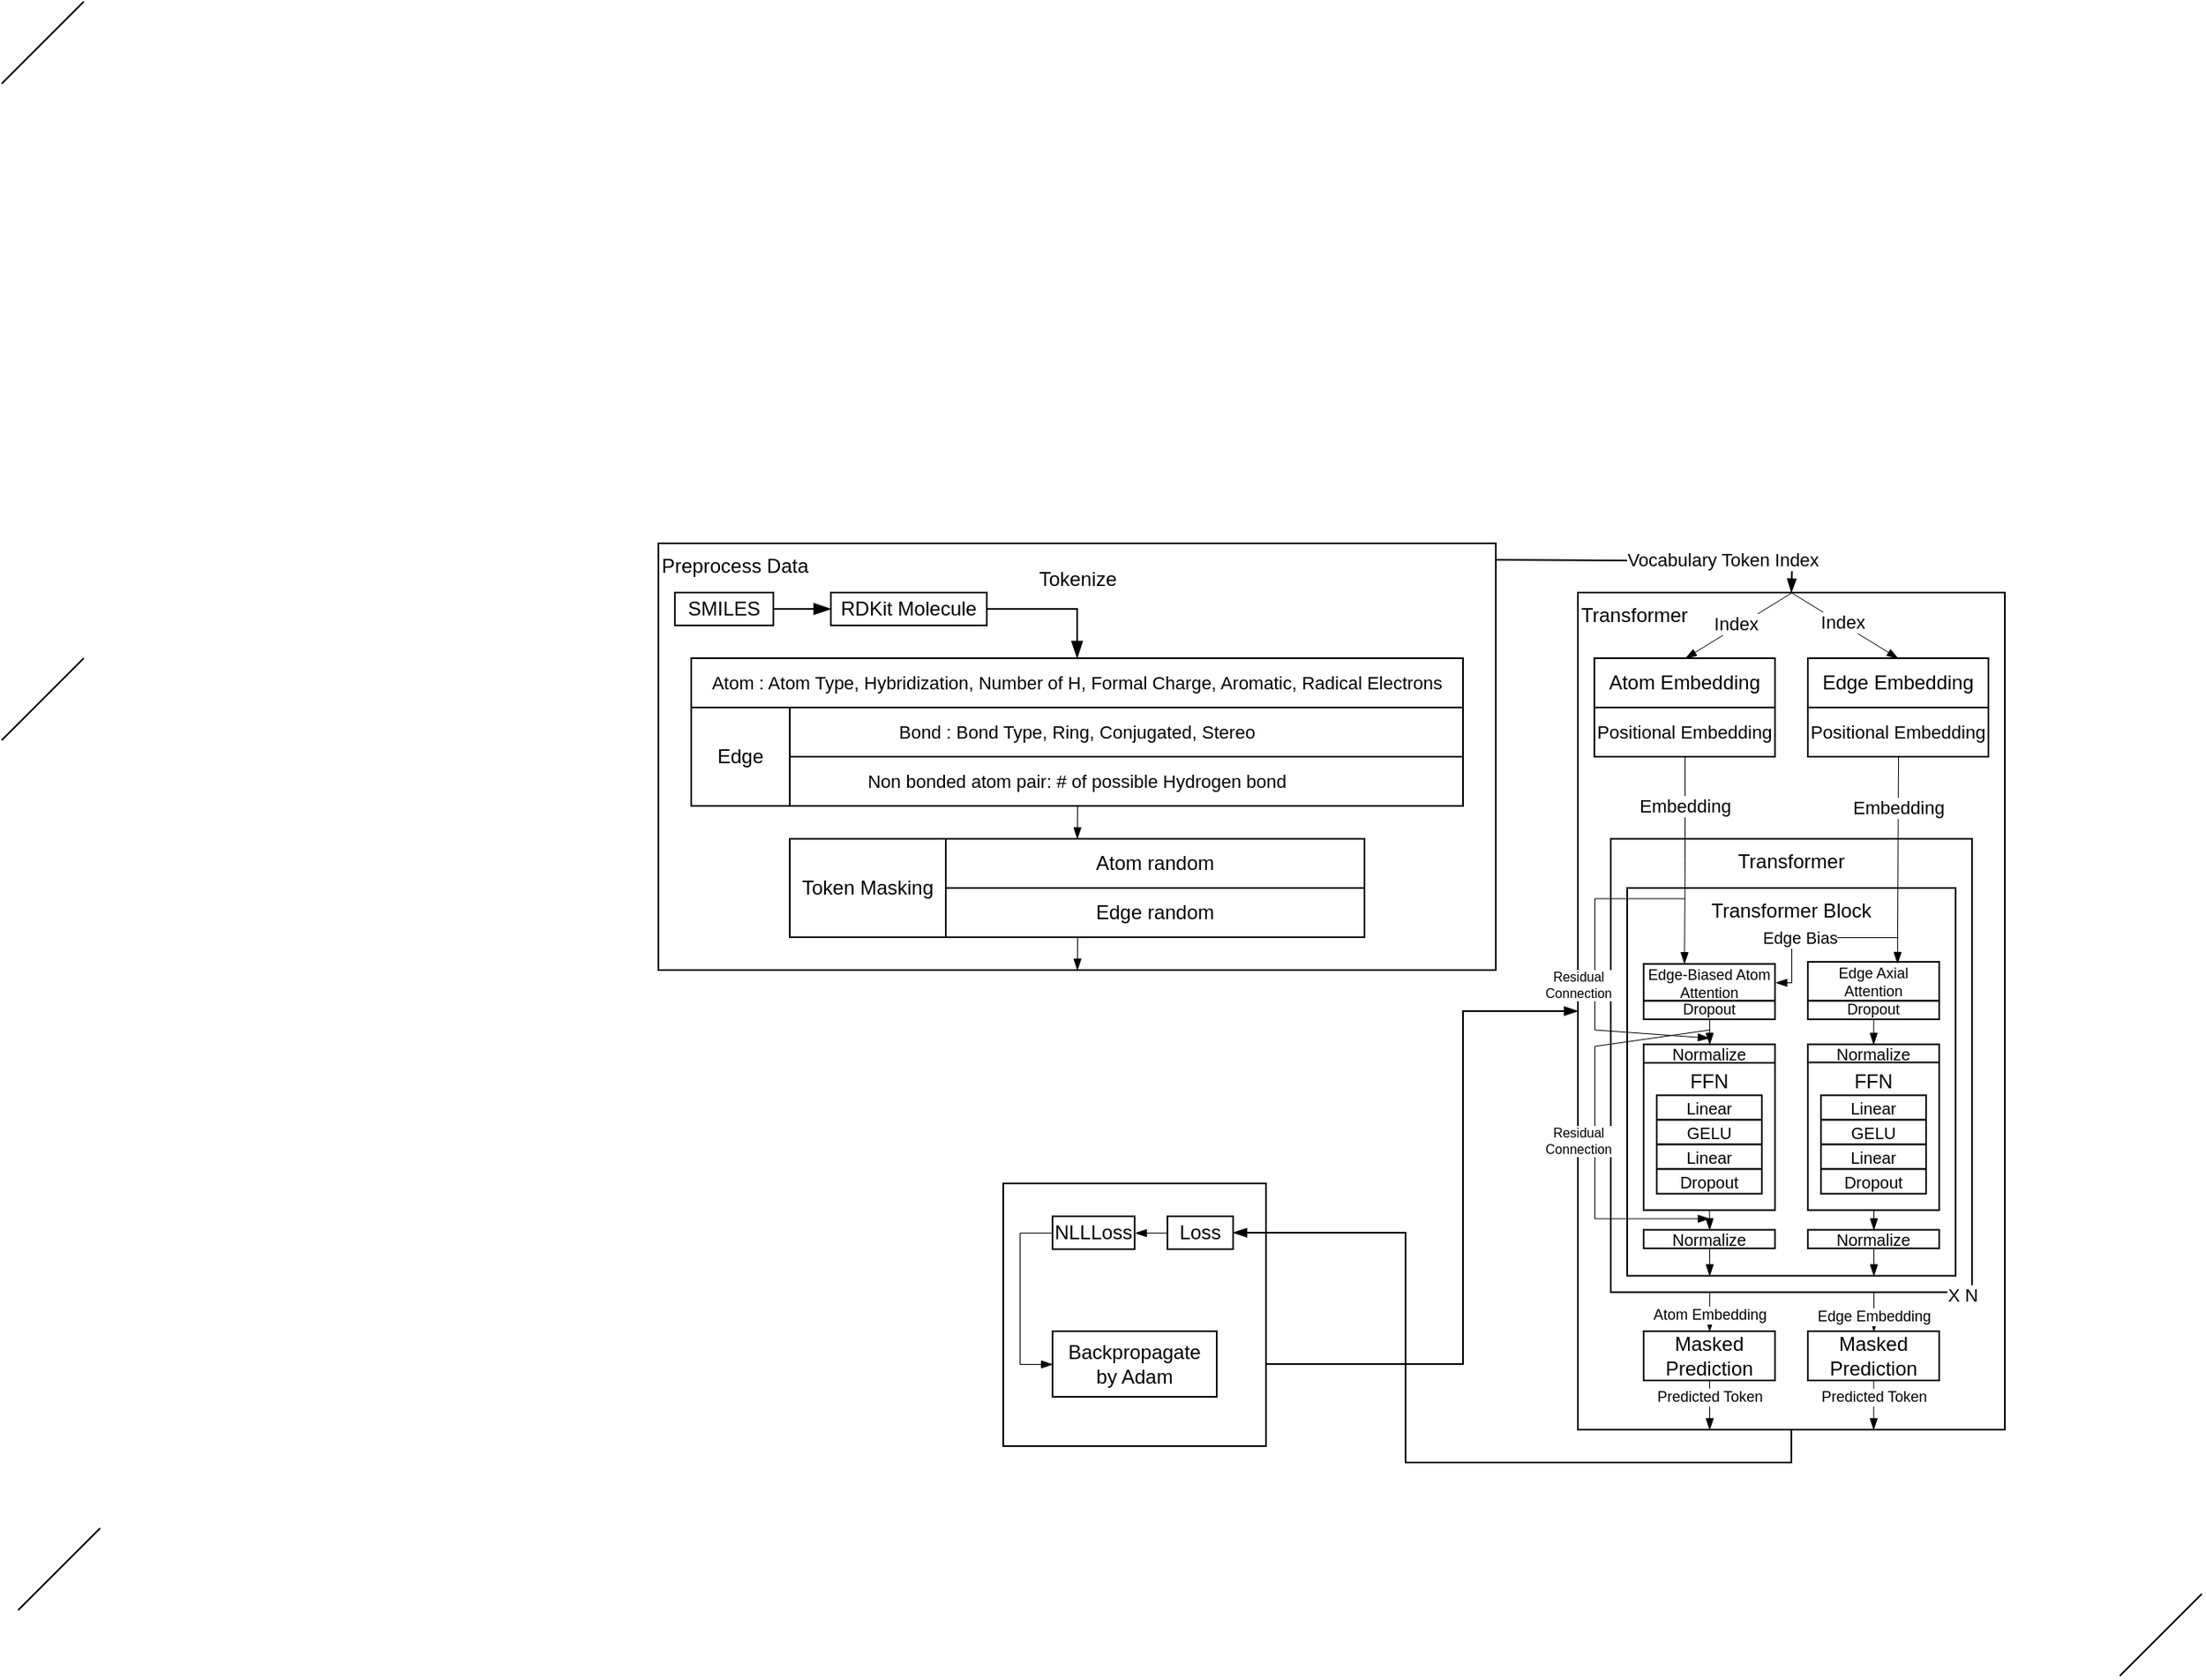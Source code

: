 <mxfile version="24.4.10" type="github">
  <diagram name="Page-1" id="P_324fa_6yjke-Muh9tB">
    <mxGraphModel dx="1804" dy="1718" grid="1" gridSize="10" guides="1" tooltips="1" connect="1" arrows="1" fold="1" page="1" pageScale="1" pageWidth="850" pageHeight="1100" math="0" shadow="0">
      <root>
        <mxCell id="0" />
        <mxCell id="1" parent="0" />
        <mxCell id="LlWjDGCFj3o7en6xaWXe-5" value="Transformer" style="rounded=0;whiteSpace=wrap;html=1;align=left;verticalAlign=top;horizontal=1;" parent="1" vertex="1">
          <mxGeometry x="600" y="250" width="260" height="510" as="geometry" />
        </mxCell>
        <mxCell id="F4dPGGiIWAzUhIJDrd0Z-77" style="rounded=0;orthogonalLoop=1;jettySize=auto;html=1;exitX=0.5;exitY=0;exitDx=0;exitDy=0;entryX=0.5;entryY=0;entryDx=0;entryDy=0;endArrow=blockThin;endFill=1;strokeWidth=0.5;" parent="1" source="LlWjDGCFj3o7en6xaWXe-5" target="F4dPGGiIWAzUhIJDrd0Z-75" edge="1">
          <mxGeometry relative="1" as="geometry" />
        </mxCell>
        <mxCell id="u_fP44PUVlHmzvpXEfDr-6" value="Index" style="edgeLabel;html=1;align=center;verticalAlign=middle;resizable=0;points=[];" parent="F4dPGGiIWAzUhIJDrd0Z-77" vertex="1" connectable="0">
          <mxGeometry x="-0.057" y="1" relative="1" as="geometry">
            <mxPoint as="offset" />
          </mxGeometry>
        </mxCell>
        <mxCell id="F4dPGGiIWAzUhIJDrd0Z-72" style="rounded=0;orthogonalLoop=1;jettySize=auto;html=1;entryX=0.5;entryY=0;entryDx=0;entryDy=0;edgeStyle=orthogonalEdgeStyle;elbow=vertical;endArrow=blockThin;endFill=1;" parent="1" edge="1">
          <mxGeometry relative="1" as="geometry">
            <mxPoint x="540" y="230" as="sourcePoint" />
            <mxPoint x="730" y="250" as="targetPoint" />
          </mxGeometry>
        </mxCell>
        <mxCell id="F4dPGGiIWAzUhIJDrd0Z-80" value="Vocabulary Token Index" style="edgeLabel;html=1;align=center;verticalAlign=middle;resizable=0;points=[];" parent="F4dPGGiIWAzUhIJDrd0Z-72" vertex="1" connectable="0">
          <mxGeometry x="0.405" relative="1" as="geometry">
            <mxPoint as="offset" />
          </mxGeometry>
        </mxCell>
        <mxCell id="F4dPGGiIWAzUhIJDrd0Z-76" style="rounded=0;orthogonalLoop=1;jettySize=auto;html=1;exitX=0.5;exitY=0;exitDx=0;exitDy=0;entryX=0.5;entryY=0;entryDx=0;entryDy=0;endArrow=blockThin;endFill=1;strokeWidth=0.5;" parent="1" source="LlWjDGCFj3o7en6xaWXe-5" target="F4dPGGiIWAzUhIJDrd0Z-74" edge="1">
          <mxGeometry relative="1" as="geometry" />
        </mxCell>
        <mxCell id="u_fP44PUVlHmzvpXEfDr-5" value="Index" style="edgeLabel;html=1;align=center;verticalAlign=middle;resizable=0;points=[];" parent="F4dPGGiIWAzUhIJDrd0Z-76" vertex="1" connectable="0">
          <mxGeometry x="0.008" y="-2" relative="1" as="geometry">
            <mxPoint as="offset" />
          </mxGeometry>
        </mxCell>
        <mxCell id="F4dPGGiIWAzUhIJDrd0Z-111" value="Masked Prediction" style="rounded=0;whiteSpace=wrap;html=1;" parent="1" vertex="1">
          <mxGeometry x="640" y="700" width="80" height="30" as="geometry" />
        </mxCell>
        <mxCell id="F4dPGGiIWAzUhIJDrd0Z-114" style="rounded=0;orthogonalLoop=1;jettySize=auto;html=1;exitX=0.5;exitY=1;exitDx=0;exitDy=0;endArrow=blockThin;endFill=1;strokeWidth=0.5;" parent="1" source="F4dPGGiIWAzUhIJDrd0Z-111" edge="1">
          <mxGeometry relative="1" as="geometry">
            <mxPoint x="680" y="760" as="targetPoint" />
            <mxPoint x="733.1" y="720" as="sourcePoint" />
          </mxGeometry>
        </mxCell>
        <mxCell id="F4dPGGiIWAzUhIJDrd0Z-115" value="Predicted Token" style="edgeLabel;html=1;align=center;verticalAlign=middle;resizable=0;points=[];fontSize=9;" parent="F4dPGGiIWAzUhIJDrd0Z-114" vertex="1" connectable="0">
          <mxGeometry x="0.512" y="-1" relative="1" as="geometry">
            <mxPoint x="1" y="-13" as="offset" />
          </mxGeometry>
        </mxCell>
        <mxCell id="F4dPGGiIWAzUhIJDrd0Z-155" style="edgeStyle=orthogonalEdgeStyle;rounded=0;orthogonalLoop=1;jettySize=auto;html=1;exitX=1;exitY=0.5;exitDx=0;exitDy=0;entryX=0;entryY=0.5;entryDx=0;entryDy=0;endArrow=blockThin;endFill=1;" parent="1" source="F4dPGGiIWAzUhIJDrd0Z-135" target="LlWjDGCFj3o7en6xaWXe-5" edge="1">
          <mxGeometry relative="1" as="geometry">
            <Array as="points">
              <mxPoint x="530" y="720" />
              <mxPoint x="530" y="505" />
            </Array>
          </mxGeometry>
        </mxCell>
        <mxCell id="u_fP44PUVlHmzvpXEfDr-1" value="" style="endArrow=none;html=1;rounded=0;" parent="1" edge="1">
          <mxGeometry width="50" height="50" relative="1" as="geometry">
            <mxPoint x="-360" y="340" as="sourcePoint" />
            <mxPoint x="-310" y="290" as="targetPoint" />
          </mxGeometry>
        </mxCell>
        <mxCell id="0XjlEa74hseHehuqs5fu-1" value="" style="group;fontSize=10;" parent="1" vertex="1" connectable="0">
          <mxGeometry x="610" y="390" width="230" height="290" as="geometry" />
        </mxCell>
        <mxCell id="F4dPGGiIWAzUhIJDrd0Z-89" value="Transformer" style="rounded=0;whiteSpace=wrap;html=1;verticalAlign=top;align=center;" parent="0XjlEa74hseHehuqs5fu-1" vertex="1">
          <mxGeometry x="10" y="10" width="220" height="276.25" as="geometry" />
        </mxCell>
        <mxCell id="F4dPGGiIWAzUhIJDrd0Z-91" value="Transformer Block" style="rounded=0;whiteSpace=wrap;html=1;verticalAlign=top;" parent="0XjlEa74hseHehuqs5fu-1" vertex="1">
          <mxGeometry x="20" y="40" width="200" height="236.25" as="geometry" />
        </mxCell>
        <mxCell id="F4dPGGiIWAzUhIJDrd0Z-101" style="rounded=0;orthogonalLoop=1;jettySize=auto;html=1;exitX=0.5;exitY=1;exitDx=0;exitDy=0;endArrow=blockThin;endFill=1;strokeWidth=0.5;entryX=0.5;entryY=0;entryDx=0;entryDy=0;" parent="0XjlEa74hseHehuqs5fu-1" source="F4dPGGiIWAzUhIJDrd0Z-93" target="0XjlEa74hseHehuqs5fu-7" edge="1">
          <mxGeometry relative="1" as="geometry">
            <mxPoint x="70" y="136.25" as="targetPoint" />
          </mxGeometry>
        </mxCell>
        <mxCell id="F4dPGGiIWAzUhIJDrd0Z-99" value="" style="group" parent="0XjlEa74hseHehuqs5fu-1" vertex="1" connectable="0">
          <mxGeometry x="30" y="146.25" width="80" height="110" as="geometry" />
        </mxCell>
        <mxCell id="F4dPGGiIWAzUhIJDrd0Z-84" value="FFN" style="rounded=0;whiteSpace=wrap;html=1;horizontal=1;verticalAlign=top;spacing=0;" parent="F4dPGGiIWAzUhIJDrd0Z-99" vertex="1">
          <mxGeometry width="80" height="90" as="geometry" />
        </mxCell>
        <mxCell id="F4dPGGiIWAzUhIJDrd0Z-94" value="Linear" style="rounded=0;whiteSpace=wrap;html=1;fontSize=10;" parent="F4dPGGiIWAzUhIJDrd0Z-99" vertex="1">
          <mxGeometry x="8" y="20" width="64" height="15" as="geometry" />
        </mxCell>
        <mxCell id="F4dPGGiIWAzUhIJDrd0Z-95" value="GELU" style="rounded=0;whiteSpace=wrap;html=1;fontSize=10;" parent="F4dPGGiIWAzUhIJDrd0Z-99" vertex="1">
          <mxGeometry x="8" y="35" width="64" height="15" as="geometry" />
        </mxCell>
        <mxCell id="F4dPGGiIWAzUhIJDrd0Z-96" value="Linear" style="rounded=0;whiteSpace=wrap;html=1;fontSize=10;" parent="F4dPGGiIWAzUhIJDrd0Z-99" vertex="1">
          <mxGeometry x="8" y="50" width="64" height="15" as="geometry" />
        </mxCell>
        <mxCell id="F4dPGGiIWAzUhIJDrd0Z-97" value="Dropout" style="rounded=0;whiteSpace=wrap;html=1;fontSize=10;" parent="F4dPGGiIWAzUhIJDrd0Z-99" vertex="1">
          <mxGeometry x="8" y="65" width="64" height="15" as="geometry" />
        </mxCell>
        <mxCell id="0XjlEa74hseHehuqs5fu-44" style="rounded=0;orthogonalLoop=1;jettySize=auto;html=1;exitX=0.5;exitY=1;exitDx=0;exitDy=0;endArrow=blockThin;endFill=1;strokeWidth=0.5;entryX=0.5;entryY=0;entryDx=0;entryDy=0;" parent="F4dPGGiIWAzUhIJDrd0Z-99" target="0XjlEa74hseHehuqs5fu-38" edge="1">
          <mxGeometry relative="1" as="geometry">
            <mxPoint x="39.83" y="105" as="targetPoint" />
            <mxPoint x="39.83" y="90" as="sourcePoint" />
          </mxGeometry>
        </mxCell>
        <mxCell id="F4dPGGiIWAzUhIJDrd0Z-107" value="" style="endArrow=blockThin;html=1;rounded=0;strokeWidth=0.5;endFill=1;" parent="0XjlEa74hseHehuqs5fu-1" edge="1">
          <mxGeometry width="50" height="50" relative="1" as="geometry">
            <mxPoint x="55" y="46.25" as="sourcePoint" />
            <mxPoint x="70" y="131.25" as="targetPoint" />
            <Array as="points">
              <mxPoint y="46.25" />
              <mxPoint y="126.25" />
            </Array>
          </mxGeometry>
        </mxCell>
        <mxCell id="F4dPGGiIWAzUhIJDrd0Z-110" value="Residual&lt;div style=&quot;font-size: 8px;&quot;&gt;Connection&lt;/div&gt;" style="edgeLabel;html=1;align=center;verticalAlign=middle;resizable=0;points=[];fontSize=8;" parent="F4dPGGiIWAzUhIJDrd0Z-107" vertex="1" connectable="0">
          <mxGeometry relative="1" as="geometry">
            <mxPoint x="-10" y="5" as="offset" />
          </mxGeometry>
        </mxCell>
        <mxCell id="F4dPGGiIWAzUhIJDrd0Z-108" value="" style="endArrow=none;html=1;rounded=0;entryX=1;entryY=1;entryDx=0;entryDy=0;exitX=0.941;exitY=1.015;exitDx=0;exitDy=0;exitPerimeter=0;elbow=vertical;" parent="0XjlEa74hseHehuqs5fu-1" source="F4dPGGiIWAzUhIJDrd0Z-89" target="F4dPGGiIWAzUhIJDrd0Z-89" edge="1">
          <mxGeometry width="50" height="50" relative="1" as="geometry">
            <mxPoint x="150" y="266.25" as="sourcePoint" />
            <mxPoint x="160" y="266.25" as="targetPoint" />
          </mxGeometry>
        </mxCell>
        <mxCell id="F4dPGGiIWAzUhIJDrd0Z-109" value="X N " style="edgeLabel;html=1;align=center;verticalAlign=middle;resizable=0;points=[];" parent="F4dPGGiIWAzUhIJDrd0Z-108" vertex="1" connectable="0">
          <mxGeometry x="0.102" y="1" relative="1" as="geometry">
            <mxPoint y="1" as="offset" />
          </mxGeometry>
        </mxCell>
        <mxCell id="0XjlEa74hseHehuqs5fu-7" value="Normalize" style="rounded=0;whiteSpace=wrap;html=1;fontSize=10;" parent="0XjlEa74hseHehuqs5fu-1" vertex="1">
          <mxGeometry x="30" y="135.25" width="80" height="11.25" as="geometry" />
        </mxCell>
        <mxCell id="F4dPGGiIWAzUhIJDrd0Z-83" value="Edge-Biased Atom Attention" style="rounded=0;whiteSpace=wrap;html=1;fontSize=9;" parent="0XjlEa74hseHehuqs5fu-1" vertex="1">
          <mxGeometry x="30" y="86.25" width="80" height="22.5" as="geometry" />
        </mxCell>
        <mxCell id="0XjlEa74hseHehuqs5fu-30" value="Normalize" style="rounded=0;whiteSpace=wrap;html=1;fontSize=10;" parent="0XjlEa74hseHehuqs5fu-1" vertex="1">
          <mxGeometry x="130" y="135.25" width="80" height="11.25" as="geometry" />
        </mxCell>
        <mxCell id="0XjlEa74hseHehuqs5fu-31" value="Edge Axial Attention" style="rounded=0;whiteSpace=wrap;html=1;fontSize=9;" parent="0XjlEa74hseHehuqs5fu-1" vertex="1">
          <mxGeometry x="130" y="85" width="80" height="23.75" as="geometry" />
        </mxCell>
        <mxCell id="F4dPGGiIWAzUhIJDrd0Z-93" value="&lt;font style=&quot;font-size: 9px;&quot;&gt;Dropout&lt;/font&gt;" style="rounded=0;whiteSpace=wrap;html=1;fontSize=9;" parent="0XjlEa74hseHehuqs5fu-1" vertex="1">
          <mxGeometry x="30" y="108.75" width="80" height="11.25" as="geometry" />
        </mxCell>
        <mxCell id="0XjlEa74hseHehuqs5fu-28" value="&lt;font style=&quot;font-size: 9px;&quot;&gt;Dropout&lt;/font&gt;" style="rounded=0;whiteSpace=wrap;html=1;fontSize=9;" parent="0XjlEa74hseHehuqs5fu-1" vertex="1">
          <mxGeometry x="130" y="108.75" width="80" height="11.25" as="geometry" />
        </mxCell>
        <mxCell id="0XjlEa74hseHehuqs5fu-32" style="rounded=0;orthogonalLoop=1;jettySize=auto;html=1;exitX=0.5;exitY=1;exitDx=0;exitDy=0;endArrow=blockThin;endFill=1;strokeWidth=0.5;entryX=0.5;entryY=0;entryDx=0;entryDy=0;" parent="0XjlEa74hseHehuqs5fu-1" edge="1">
          <mxGeometry relative="1" as="geometry">
            <mxPoint x="169.86" y="135.25" as="targetPoint" />
            <mxPoint x="169.86" y="120.25" as="sourcePoint" />
          </mxGeometry>
        </mxCell>
        <mxCell id="0XjlEa74hseHehuqs5fu-33" value="FFN" style="rounded=0;whiteSpace=wrap;html=1;horizontal=1;verticalAlign=top;spacing=0;" parent="0XjlEa74hseHehuqs5fu-1" vertex="1">
          <mxGeometry x="130" y="146.25" width="80" height="90" as="geometry" />
        </mxCell>
        <mxCell id="0XjlEa74hseHehuqs5fu-34" value="Linear" style="rounded=0;whiteSpace=wrap;html=1;fontSize=10;" parent="0XjlEa74hseHehuqs5fu-1" vertex="1">
          <mxGeometry x="138" y="166.25" width="64" height="15" as="geometry" />
        </mxCell>
        <mxCell id="0XjlEa74hseHehuqs5fu-35" value="GELU" style="rounded=0;whiteSpace=wrap;html=1;fontSize=10;" parent="0XjlEa74hseHehuqs5fu-1" vertex="1">
          <mxGeometry x="138" y="181.25" width="64" height="15" as="geometry" />
        </mxCell>
        <mxCell id="0XjlEa74hseHehuqs5fu-36" value="Linear" style="rounded=0;whiteSpace=wrap;html=1;fontSize=10;" parent="0XjlEa74hseHehuqs5fu-1" vertex="1">
          <mxGeometry x="138" y="196.25" width="64" height="15" as="geometry" />
        </mxCell>
        <mxCell id="0XjlEa74hseHehuqs5fu-37" value="Dropout" style="rounded=0;whiteSpace=wrap;html=1;fontSize=10;" parent="0XjlEa74hseHehuqs5fu-1" vertex="1">
          <mxGeometry x="138" y="211.25" width="64" height="15" as="geometry" />
        </mxCell>
        <mxCell id="9KH1vrLpP3_13wrlwsjQ-2" style="edgeStyle=orthogonalEdgeStyle;rounded=0;orthogonalLoop=1;jettySize=auto;html=1;exitX=0.5;exitY=1;exitDx=0;exitDy=0;entryX=0.25;entryY=1;entryDx=0;entryDy=0;strokeWidth=0.5;endArrow=blockThin;endFill=1;" parent="0XjlEa74hseHehuqs5fu-1" source="0XjlEa74hseHehuqs5fu-38" target="F4dPGGiIWAzUhIJDrd0Z-91" edge="1">
          <mxGeometry relative="1" as="geometry" />
        </mxCell>
        <mxCell id="0XjlEa74hseHehuqs5fu-38" value="Normalize" style="rounded=0;whiteSpace=wrap;html=1;fontSize=10;" parent="0XjlEa74hseHehuqs5fu-1" vertex="1">
          <mxGeometry x="30" y="248.25" width="80" height="11.25" as="geometry" />
        </mxCell>
        <mxCell id="9KH1vrLpP3_13wrlwsjQ-3" style="edgeStyle=orthogonalEdgeStyle;rounded=0;orthogonalLoop=1;jettySize=auto;html=1;exitX=0.5;exitY=1;exitDx=0;exitDy=0;entryX=0.75;entryY=1;entryDx=0;entryDy=0;strokeColor=default;strokeWidth=0.5;align=center;verticalAlign=middle;fontFamily=Helvetica;fontSize=11;fontColor=default;labelBackgroundColor=default;endArrow=blockThin;endFill=1;" parent="0XjlEa74hseHehuqs5fu-1" source="0XjlEa74hseHehuqs5fu-39" target="F4dPGGiIWAzUhIJDrd0Z-91" edge="1">
          <mxGeometry relative="1" as="geometry" />
        </mxCell>
        <mxCell id="0XjlEa74hseHehuqs5fu-39" value="Normalize" style="rounded=0;whiteSpace=wrap;html=1;fontSize=10;" parent="0XjlEa74hseHehuqs5fu-1" vertex="1">
          <mxGeometry x="130" y="248.25" width="80" height="11.25" as="geometry" />
        </mxCell>
        <mxCell id="0XjlEa74hseHehuqs5fu-40" value="" style="endArrow=blockThin;html=1;rounded=0;strokeWidth=0.5;endFill=1;" parent="0XjlEa74hseHehuqs5fu-1" edge="1">
          <mxGeometry width="50" height="50" relative="1" as="geometry">
            <mxPoint x="70" y="126.25" as="sourcePoint" />
            <mxPoint x="70" y="241.25" as="targetPoint" />
            <Array as="points">
              <mxPoint y="136.25" />
              <mxPoint y="241.25" />
            </Array>
          </mxGeometry>
        </mxCell>
        <mxCell id="0XjlEa74hseHehuqs5fu-41" value="Residual&lt;div style=&quot;font-size: 8px;&quot;&gt;Connection&lt;/div&gt;" style="edgeLabel;html=1;align=center;verticalAlign=middle;resizable=0;points=[];fontSize=8;" parent="0XjlEa74hseHehuqs5fu-40" vertex="1" connectable="0">
          <mxGeometry relative="1" as="geometry">
            <mxPoint x="-10" y="5" as="offset" />
          </mxGeometry>
        </mxCell>
        <mxCell id="0XjlEa74hseHehuqs5fu-46" style="rounded=0;orthogonalLoop=1;jettySize=auto;html=1;exitX=0.5;exitY=1;exitDx=0;exitDy=0;endArrow=blockThin;endFill=1;strokeWidth=0.5;entryX=0.5;entryY=0;entryDx=0;entryDy=0;" parent="0XjlEa74hseHehuqs5fu-1" source="0XjlEa74hseHehuqs5fu-33" target="0XjlEa74hseHehuqs5fu-39" edge="1">
          <mxGeometry relative="1" as="geometry">
            <mxPoint x="80" y="258.25" as="targetPoint" />
            <mxPoint x="79.83" y="246.25" as="sourcePoint" />
          </mxGeometry>
        </mxCell>
        <mxCell id="2S1X7f5Ru8fAReIpN4ZI-4" style="rounded=0;orthogonalLoop=1;jettySize=auto;html=1;endArrow=blockThin;endFill=1;strokeWidth=0.5;entryX=0.5;entryY=0;entryDx=0;entryDy=0;" parent="0XjlEa74hseHehuqs5fu-1" target="2S1X7f5Ru8fAReIpN4ZI-3" edge="1">
          <mxGeometry relative="1" as="geometry">
            <mxPoint x="169.94" y="306.25" as="targetPoint" />
            <mxPoint x="170.05" y="286.25" as="sourcePoint" />
          </mxGeometry>
        </mxCell>
        <mxCell id="2S1X7f5Ru8fAReIpN4ZI-8" value="Edge Embedding" style="edgeLabel;html=1;align=center;verticalAlign=middle;resizable=0;points=[];fontFamily=Helvetica;fontSize=9;fontColor=default;labelBackgroundColor=default;" parent="2S1X7f5Ru8fAReIpN4ZI-4" vertex="1" connectable="0">
          <mxGeometry x="-0.257" y="1" relative="1" as="geometry">
            <mxPoint x="-1" y="5" as="offset" />
          </mxGeometry>
        </mxCell>
        <mxCell id="F4dPGGiIWAzUhIJDrd0Z-88" style="rounded=0;orthogonalLoop=1;jettySize=auto;html=1;exitX=0.5;exitY=1;exitDx=0;exitDy=0;endArrow=blockThin;endFill=1;strokeWidth=0.5;elbow=vertical;entryX=0.68;entryY=0.041;entryDx=0;entryDy=0;entryPerimeter=0;" parent="1" source="F4dPGGiIWAzUhIJDrd0Z-86" target="0XjlEa74hseHehuqs5fu-31" edge="1">
          <mxGeometry relative="1" as="geometry">
            <mxPoint x="795" y="480" as="targetPoint" />
          </mxGeometry>
        </mxCell>
        <mxCell id="u_fP44PUVlHmzvpXEfDr-8" value="Embedding" style="edgeLabel;html=1;align=center;verticalAlign=middle;resizable=0;points=[];" parent="F4dPGGiIWAzUhIJDrd0Z-88" vertex="1" connectable="0">
          <mxGeometry x="-0.625" y="2" relative="1" as="geometry">
            <mxPoint x="-2" y="7" as="offset" />
          </mxGeometry>
        </mxCell>
        <mxCell id="0XjlEa74hseHehuqs5fu-3" value="" style="group" parent="1" vertex="1" connectable="0">
          <mxGeometry x="610" y="290" width="110" height="60" as="geometry" />
        </mxCell>
        <mxCell id="F4dPGGiIWAzUhIJDrd0Z-74" value="Atom Embedding" style="rounded=0;whiteSpace=wrap;html=1;" parent="0XjlEa74hseHehuqs5fu-3" vertex="1">
          <mxGeometry width="110.0" height="30" as="geometry" />
        </mxCell>
        <mxCell id="F4dPGGiIWAzUhIJDrd0Z-85" value="Positional Embedding" style="rounded=0;whiteSpace=wrap;html=1;fontSize=11;" parent="0XjlEa74hseHehuqs5fu-3" vertex="1">
          <mxGeometry y="30" width="110.0" height="30" as="geometry" />
        </mxCell>
        <mxCell id="F4dPGGiIWAzUhIJDrd0Z-87" style="rounded=0;orthogonalLoop=1;jettySize=auto;html=1;exitX=0.5;exitY=1;exitDx=0;exitDy=0;endArrow=blockThin;endFill=1;strokeWidth=0.5;edgeStyle=elbowEdgeStyle;elbow=vertical;entryX=0.308;entryY=-0.006;entryDx=0;entryDy=0;entryPerimeter=0;" parent="1" source="F4dPGGiIWAzUhIJDrd0Z-85" target="F4dPGGiIWAzUhIJDrd0Z-83" edge="1">
          <mxGeometry relative="1" as="geometry">
            <mxPoint x="665" y="490" as="targetPoint" />
          </mxGeometry>
        </mxCell>
        <mxCell id="u_fP44PUVlHmzvpXEfDr-7" value="Embedding" style="edgeLabel;html=1;align=center;verticalAlign=middle;resizable=0;points=[];" parent="F4dPGGiIWAzUhIJDrd0Z-87" vertex="1" connectable="0">
          <mxGeometry x="-0.118" y="1" relative="1" as="geometry">
            <mxPoint x="-1" y="-26" as="offset" />
          </mxGeometry>
        </mxCell>
        <mxCell id="0XjlEa74hseHehuqs5fu-4" value="" style="group" parent="1" vertex="1" connectable="0">
          <mxGeometry x="740" y="290" width="110" height="60" as="geometry" />
        </mxCell>
        <mxCell id="F4dPGGiIWAzUhIJDrd0Z-75" value="Edge Embedding" style="rounded=0;whiteSpace=wrap;html=1;" parent="0XjlEa74hseHehuqs5fu-4" vertex="1">
          <mxGeometry width="110" height="30" as="geometry" />
        </mxCell>
        <mxCell id="F4dPGGiIWAzUhIJDrd0Z-86" value="Positional Embedding" style="rounded=0;whiteSpace=wrap;html=1;fontSize=11;" parent="0XjlEa74hseHehuqs5fu-4" vertex="1">
          <mxGeometry y="30" width="110" height="30" as="geometry" />
        </mxCell>
        <mxCell id="0XjlEa74hseHehuqs5fu-47" value="" style="endArrow=none;html=1;rounded=0;" parent="1" edge="1">
          <mxGeometry width="50" height="50" relative="1" as="geometry">
            <mxPoint x="-360" y="-60" as="sourcePoint" />
            <mxPoint x="-310" y="-110" as="targetPoint" />
          </mxGeometry>
        </mxCell>
        <mxCell id="0XjlEa74hseHehuqs5fu-48" value="" style="endArrow=none;html=1;rounded=0;" parent="1" edge="1">
          <mxGeometry width="50" height="50" relative="1" as="geometry">
            <mxPoint x="-350" y="870" as="sourcePoint" />
            <mxPoint x="-300" y="820" as="targetPoint" />
          </mxGeometry>
        </mxCell>
        <mxCell id="0XjlEa74hseHehuqs5fu-49" value="" style="endArrow=none;html=1;rounded=0;" parent="1" edge="1">
          <mxGeometry width="50" height="50" relative="1" as="geometry">
            <mxPoint x="930" y="910" as="sourcePoint" />
            <mxPoint x="980" y="860" as="targetPoint" />
          </mxGeometry>
        </mxCell>
        <mxCell id="0XjlEa74hseHehuqs5fu-55" value="" style="group" parent="1" vertex="1" connectable="0">
          <mxGeometry x="40" y="220" width="510" height="260" as="geometry" />
        </mxCell>
        <mxCell id="0XjlEa74hseHehuqs5fu-51" value="Preprocess Data" style="rounded=0;whiteSpace=wrap;html=1;verticalAlign=top;align=left;" parent="0XjlEa74hseHehuqs5fu-55" vertex="1">
          <mxGeometry width="510" height="260" as="geometry" />
        </mxCell>
        <mxCell id="0XjlEa74hseHehuqs5fu-59" value="SMILES" style="rounded=0;whiteSpace=wrap;html=1;" parent="0XjlEa74hseHehuqs5fu-55" vertex="1">
          <mxGeometry x="10" y="30" width="60" height="20" as="geometry" />
        </mxCell>
        <mxCell id="0XjlEa74hseHehuqs5fu-62" style="edgeStyle=none;curved=1;rounded=0;orthogonalLoop=1;jettySize=auto;html=1;exitX=1;exitY=0.5;exitDx=0;exitDy=0;entryX=0;entryY=0.5;entryDx=0;entryDy=0;fontSize=12;startSize=8;endSize=8;endArrow=blockThin;endFill=1;" parent="0XjlEa74hseHehuqs5fu-55" source="0XjlEa74hseHehuqs5fu-59" target="0XjlEa74hseHehuqs5fu-64" edge="1">
          <mxGeometry relative="1" as="geometry" />
        </mxCell>
        <mxCell id="0XjlEa74hseHehuqs5fu-65" style="edgeStyle=elbowEdgeStyle;rounded=0;orthogonalLoop=1;jettySize=auto;html=1;exitX=1;exitY=0.5;exitDx=0;exitDy=0;entryX=0.5;entryY=0;entryDx=0;entryDy=0;fontSize=12;startSize=8;endSize=8;elbow=vertical;endArrow=blockThin;endFill=1;" parent="0XjlEa74hseHehuqs5fu-55" source="0XjlEa74hseHehuqs5fu-64" target="0XjlEa74hseHehuqs5fu-52" edge="1">
          <mxGeometry relative="1" as="geometry">
            <Array as="points">
              <mxPoint x="225" y="40" />
            </Array>
          </mxGeometry>
        </mxCell>
        <mxCell id="0XjlEa74hseHehuqs5fu-68" value="Tokenize" style="edgeLabel;html=1;align=center;verticalAlign=middle;resizable=0;points=[];fontSize=12;" parent="0XjlEa74hseHehuqs5fu-65" vertex="1" connectable="0">
          <mxGeometry x="0.367" y="4" relative="1" as="geometry">
            <mxPoint x="-4" y="-21" as="offset" />
          </mxGeometry>
        </mxCell>
        <mxCell id="0XjlEa74hseHehuqs5fu-64" value="RDKit Molecule" style="rounded=0;whiteSpace=wrap;html=1;" parent="0XjlEa74hseHehuqs5fu-55" vertex="1">
          <mxGeometry x="105" y="30" width="95" height="20" as="geometry" />
        </mxCell>
        <mxCell id="2S1X7f5Ru8fAReIpN4ZI-31" value="" style="group" parent="0XjlEa74hseHehuqs5fu-55" vertex="1" connectable="0">
          <mxGeometry x="80" y="180" width="350" height="60" as="geometry" />
        </mxCell>
        <mxCell id="2S1X7f5Ru8fAReIpN4ZI-34" value="" style="group" parent="2S1X7f5Ru8fAReIpN4ZI-31" vertex="1" connectable="0">
          <mxGeometry width="350" height="60" as="geometry" />
        </mxCell>
        <mxCell id="2S1X7f5Ru8fAReIpN4ZI-15" value="&lt;div&gt;Token Masking&lt;br&gt;&lt;/div&gt;" style="rounded=0;whiteSpace=wrap;html=1;" parent="2S1X7f5Ru8fAReIpN4ZI-34" vertex="1">
          <mxGeometry width="95" height="60" as="geometry" />
        </mxCell>
        <mxCell id="SeUaRrq73WyphZetLSHi-6" value="" style="group" vertex="1" connectable="0" parent="2S1X7f5Ru8fAReIpN4ZI-34">
          <mxGeometry x="95" width="255" height="60" as="geometry" />
        </mxCell>
        <mxCell id="2S1X7f5Ru8fAReIpN4ZI-16" value="Atom random" style="rounded=0;whiteSpace=wrap;html=1;" parent="SeUaRrq73WyphZetLSHi-6" vertex="1">
          <mxGeometry width="255" height="30" as="geometry" />
        </mxCell>
        <mxCell id="2S1X7f5Ru8fAReIpN4ZI-29" value="Edge random" style="rounded=0;whiteSpace=wrap;html=1;" parent="SeUaRrq73WyphZetLSHi-6" vertex="1">
          <mxGeometry y="30" width="255" height="30" as="geometry" />
        </mxCell>
        <mxCell id="2S1X7f5Ru8fAReIpN4ZI-36" style="edgeStyle=none;rounded=0;orthogonalLoop=1;jettySize=auto;html=1;exitX=0.5;exitY=1;exitDx=0;exitDy=0;strokeColor=default;strokeWidth=0.5;align=center;verticalAlign=middle;fontFamily=Helvetica;fontSize=11;fontColor=default;labelBackgroundColor=default;endArrow=blockThin;endFill=1;" parent="0XjlEa74hseHehuqs5fu-55" edge="1">
          <mxGeometry relative="1" as="geometry">
            <mxPoint x="254.909" y="260" as="targetPoint" />
            <mxPoint x="255.02" y="240" as="sourcePoint" />
          </mxGeometry>
        </mxCell>
        <mxCell id="SeUaRrq73WyphZetLSHi-3" value="" style="group" vertex="1" connectable="0" parent="0XjlEa74hseHehuqs5fu-55">
          <mxGeometry x="20" y="70" width="470" height="90" as="geometry" />
        </mxCell>
        <mxCell id="0XjlEa74hseHehuqs5fu-52" value="Atom : Atom Type, Hybridization, Number of H, Formal Charge, Aromatic, Radical Electrons" style="rounded=0;whiteSpace=wrap;html=1;fontSize=11;" parent="SeUaRrq73WyphZetLSHi-3" vertex="1">
          <mxGeometry width="470" height="30" as="geometry" />
        </mxCell>
        <mxCell id="SeUaRrq73WyphZetLSHi-2" value="Bond : Bond Type,&amp;nbsp;Ring, Conjugated, Stereo" style="rounded=0;whiteSpace=wrap;html=1;fontSize=11;" vertex="1" parent="SeUaRrq73WyphZetLSHi-3">
          <mxGeometry y="30" width="470" height="30" as="geometry" />
        </mxCell>
        <mxCell id="2S1X7f5Ru8fAReIpN4ZI-35" style="edgeStyle=none;rounded=0;orthogonalLoop=1;jettySize=auto;html=1;exitX=0.5;exitY=1;exitDx=0;exitDy=0;strokeColor=default;strokeWidth=0.5;align=center;verticalAlign=middle;fontFamily=Helvetica;fontSize=11;fontColor=default;labelBackgroundColor=default;endArrow=blockThin;endFill=1;" parent="SeUaRrq73WyphZetLSHi-3" source="0XjlEa74hseHehuqs5fu-53" edge="1">
          <mxGeometry relative="1" as="geometry">
            <mxPoint x="234.889" y="110" as="targetPoint" />
          </mxGeometry>
        </mxCell>
        <mxCell id="0XjlEa74hseHehuqs5fu-53" value="Non bonded atom pair: # of possible Hydrogen bond" style="rounded=0;whiteSpace=wrap;html=1;fontSize=11;" parent="SeUaRrq73WyphZetLSHi-3" vertex="1">
          <mxGeometry y="60" width="470" height="30" as="geometry" />
        </mxCell>
        <mxCell id="SeUaRrq73WyphZetLSHi-4" value="Edge" style="rounded=0;whiteSpace=wrap;html=1;" vertex="1" parent="SeUaRrq73WyphZetLSHi-3">
          <mxGeometry y="30" width="60" height="60" as="geometry" />
        </mxCell>
        <mxCell id="0XjlEa74hseHehuqs5fu-69" value="" style="group" parent="1" vertex="1" connectable="0">
          <mxGeometry x="250" y="610" width="160" height="160" as="geometry" />
        </mxCell>
        <mxCell id="F4dPGGiIWAzUhIJDrd0Z-122" value="" style="rounded=0;whiteSpace=wrap;html=1;verticalAlign=top;align=left;" parent="0XjlEa74hseHehuqs5fu-69" vertex="1">
          <mxGeometry width="160" height="160" as="geometry" />
        </mxCell>
        <mxCell id="F4dPGGiIWAzUhIJDrd0Z-121" value="Loss" style="rounded=0;whiteSpace=wrap;html=1;" parent="0XjlEa74hseHehuqs5fu-69" vertex="1">
          <mxGeometry x="100" y="20" width="40" height="20" as="geometry" />
        </mxCell>
        <mxCell id="F4dPGGiIWAzUhIJDrd0Z-133" style="edgeStyle=orthogonalEdgeStyle;rounded=0;orthogonalLoop=1;jettySize=auto;html=1;exitX=0;exitY=0.5;exitDx=0;exitDy=0;entryX=1;entryY=0.5;entryDx=0;entryDy=0;strokeWidth=0.5;endArrow=blockThin;endFill=1;" parent="0XjlEa74hseHehuqs5fu-69" source="F4dPGGiIWAzUhIJDrd0Z-121" target="F4dPGGiIWAzUhIJDrd0Z-134" edge="1">
          <mxGeometry relative="1" as="geometry" />
        </mxCell>
        <mxCell id="F4dPGGiIWAzUhIJDrd0Z-151" style="edgeStyle=orthogonalEdgeStyle;rounded=0;orthogonalLoop=1;jettySize=auto;html=1;exitX=0;exitY=0.5;exitDx=0;exitDy=0;entryX=0;entryY=0.5;entryDx=0;entryDy=0;strokeWidth=0.5;endArrow=blockThin;endFill=1;" parent="0XjlEa74hseHehuqs5fu-69" source="F4dPGGiIWAzUhIJDrd0Z-134" target="F4dPGGiIWAzUhIJDrd0Z-135" edge="1">
          <mxGeometry relative="1" as="geometry" />
        </mxCell>
        <mxCell id="F4dPGGiIWAzUhIJDrd0Z-134" value="NLLLoss" style="rounded=0;whiteSpace=wrap;html=1;" parent="0XjlEa74hseHehuqs5fu-69" vertex="1">
          <mxGeometry x="30" y="20" width="50" height="20" as="geometry" />
        </mxCell>
        <mxCell id="F4dPGGiIWAzUhIJDrd0Z-135" value="Backpropagate&lt;div&gt;by Adam&lt;/div&gt;" style="rounded=0;whiteSpace=wrap;html=1;" parent="0XjlEa74hseHehuqs5fu-69" vertex="1">
          <mxGeometry x="30" y="90" width="100" height="40" as="geometry" />
        </mxCell>
        <mxCell id="2S1X7f5Ru8fAReIpN4ZI-1" style="rounded=0;orthogonalLoop=1;jettySize=auto;html=1;endArrow=blockThin;endFill=1;strokeWidth=0.5;entryX=1;entryY=0.5;entryDx=0;entryDy=0;edgeStyle=elbowEdgeStyle;startSize=6;" parent="1" target="F4dPGGiIWAzUhIJDrd0Z-83" edge="1">
          <mxGeometry relative="1" as="geometry">
            <mxPoint x="910" y="486.25" as="targetPoint" />
            <mxPoint x="795" y="460" as="sourcePoint" />
            <Array as="points">
              <mxPoint x="730" y="476.25" />
            </Array>
          </mxGeometry>
        </mxCell>
        <mxCell id="2S1X7f5Ru8fAReIpN4ZI-5" value="&lt;font style=&quot;font-size: 10px;&quot;&gt;Edge Bias&lt;/font&gt;" style="edgeLabel;html=1;align=center;verticalAlign=middle;resizable=0;points=[];fontFamily=Helvetica;fontSize=10;fontColor=default;labelBackgroundColor=default;" parent="2S1X7f5Ru8fAReIpN4ZI-1" vertex="1" connectable="0">
          <mxGeometry x="0.181" relative="1" as="geometry">
            <mxPoint as="offset" />
          </mxGeometry>
        </mxCell>
        <mxCell id="2S1X7f5Ru8fAReIpN4ZI-3" value="Masked Prediction" style="rounded=0;whiteSpace=wrap;html=1;" parent="1" vertex="1">
          <mxGeometry x="740" y="700" width="80" height="30" as="geometry" />
        </mxCell>
        <mxCell id="F4dPGGiIWAzUhIJDrd0Z-113" style="rounded=0;orthogonalLoop=1;jettySize=auto;html=1;endArrow=blockThin;endFill=1;strokeWidth=0.5;entryX=0.5;entryY=0;entryDx=0;entryDy=0;" parent="1" target="F4dPGGiIWAzUhIJDrd0Z-111" edge="1">
          <mxGeometry relative="1" as="geometry">
            <mxPoint x="679.94" y="696.25" as="targetPoint" />
            <mxPoint x="680.05" y="676.25" as="sourcePoint" />
          </mxGeometry>
        </mxCell>
        <mxCell id="2S1X7f5Ru8fAReIpN4ZI-7" value="Atom Embedding" style="edgeLabel;html=1;align=center;verticalAlign=middle;resizable=0;points=[];fontFamily=Helvetica;fontSize=9;fontColor=default;labelBackgroundColor=default;" parent="F4dPGGiIWAzUhIJDrd0Z-113" vertex="1" connectable="0">
          <mxGeometry x="-0.159" y="-1" relative="1" as="geometry">
            <mxPoint x="1" y="4" as="offset" />
          </mxGeometry>
        </mxCell>
        <mxCell id="2S1X7f5Ru8fAReIpN4ZI-9" style="rounded=0;orthogonalLoop=1;jettySize=auto;html=1;exitX=0.5;exitY=1;exitDx=0;exitDy=0;endArrow=blockThin;endFill=1;strokeWidth=0.5;entryX=0.308;entryY=0.981;entryDx=0;entryDy=0;entryPerimeter=0;" parent="1" edge="1">
          <mxGeometry relative="1" as="geometry">
            <mxPoint x="779.87" y="760" as="targetPoint" />
            <mxPoint x="779.87" y="730" as="sourcePoint" />
          </mxGeometry>
        </mxCell>
        <mxCell id="2S1X7f5Ru8fAReIpN4ZI-10" value="Predicted Token" style="edgeLabel;html=1;align=center;verticalAlign=middle;resizable=0;points=[];fontSize=9;" parent="2S1X7f5Ru8fAReIpN4ZI-9" vertex="1" connectable="0">
          <mxGeometry x="0.512" y="-1" relative="1" as="geometry">
            <mxPoint x="1" y="-13" as="offset" />
          </mxGeometry>
        </mxCell>
        <mxCell id="F4dPGGiIWAzUhIJDrd0Z-118" style="edgeStyle=orthogonalEdgeStyle;rounded=0;orthogonalLoop=1;jettySize=auto;html=1;exitX=0.5;exitY=1;exitDx=0;exitDy=0;entryX=1;entryY=0.5;entryDx=0;entryDy=0;endArrow=blockThin;endFill=1;" parent="1" source="LlWjDGCFj3o7en6xaWXe-5" target="F4dPGGiIWAzUhIJDrd0Z-121" edge="1">
          <mxGeometry relative="1" as="geometry">
            <mxPoint x="410.0" y="735" as="targetPoint" />
          </mxGeometry>
        </mxCell>
      </root>
    </mxGraphModel>
  </diagram>
</mxfile>
